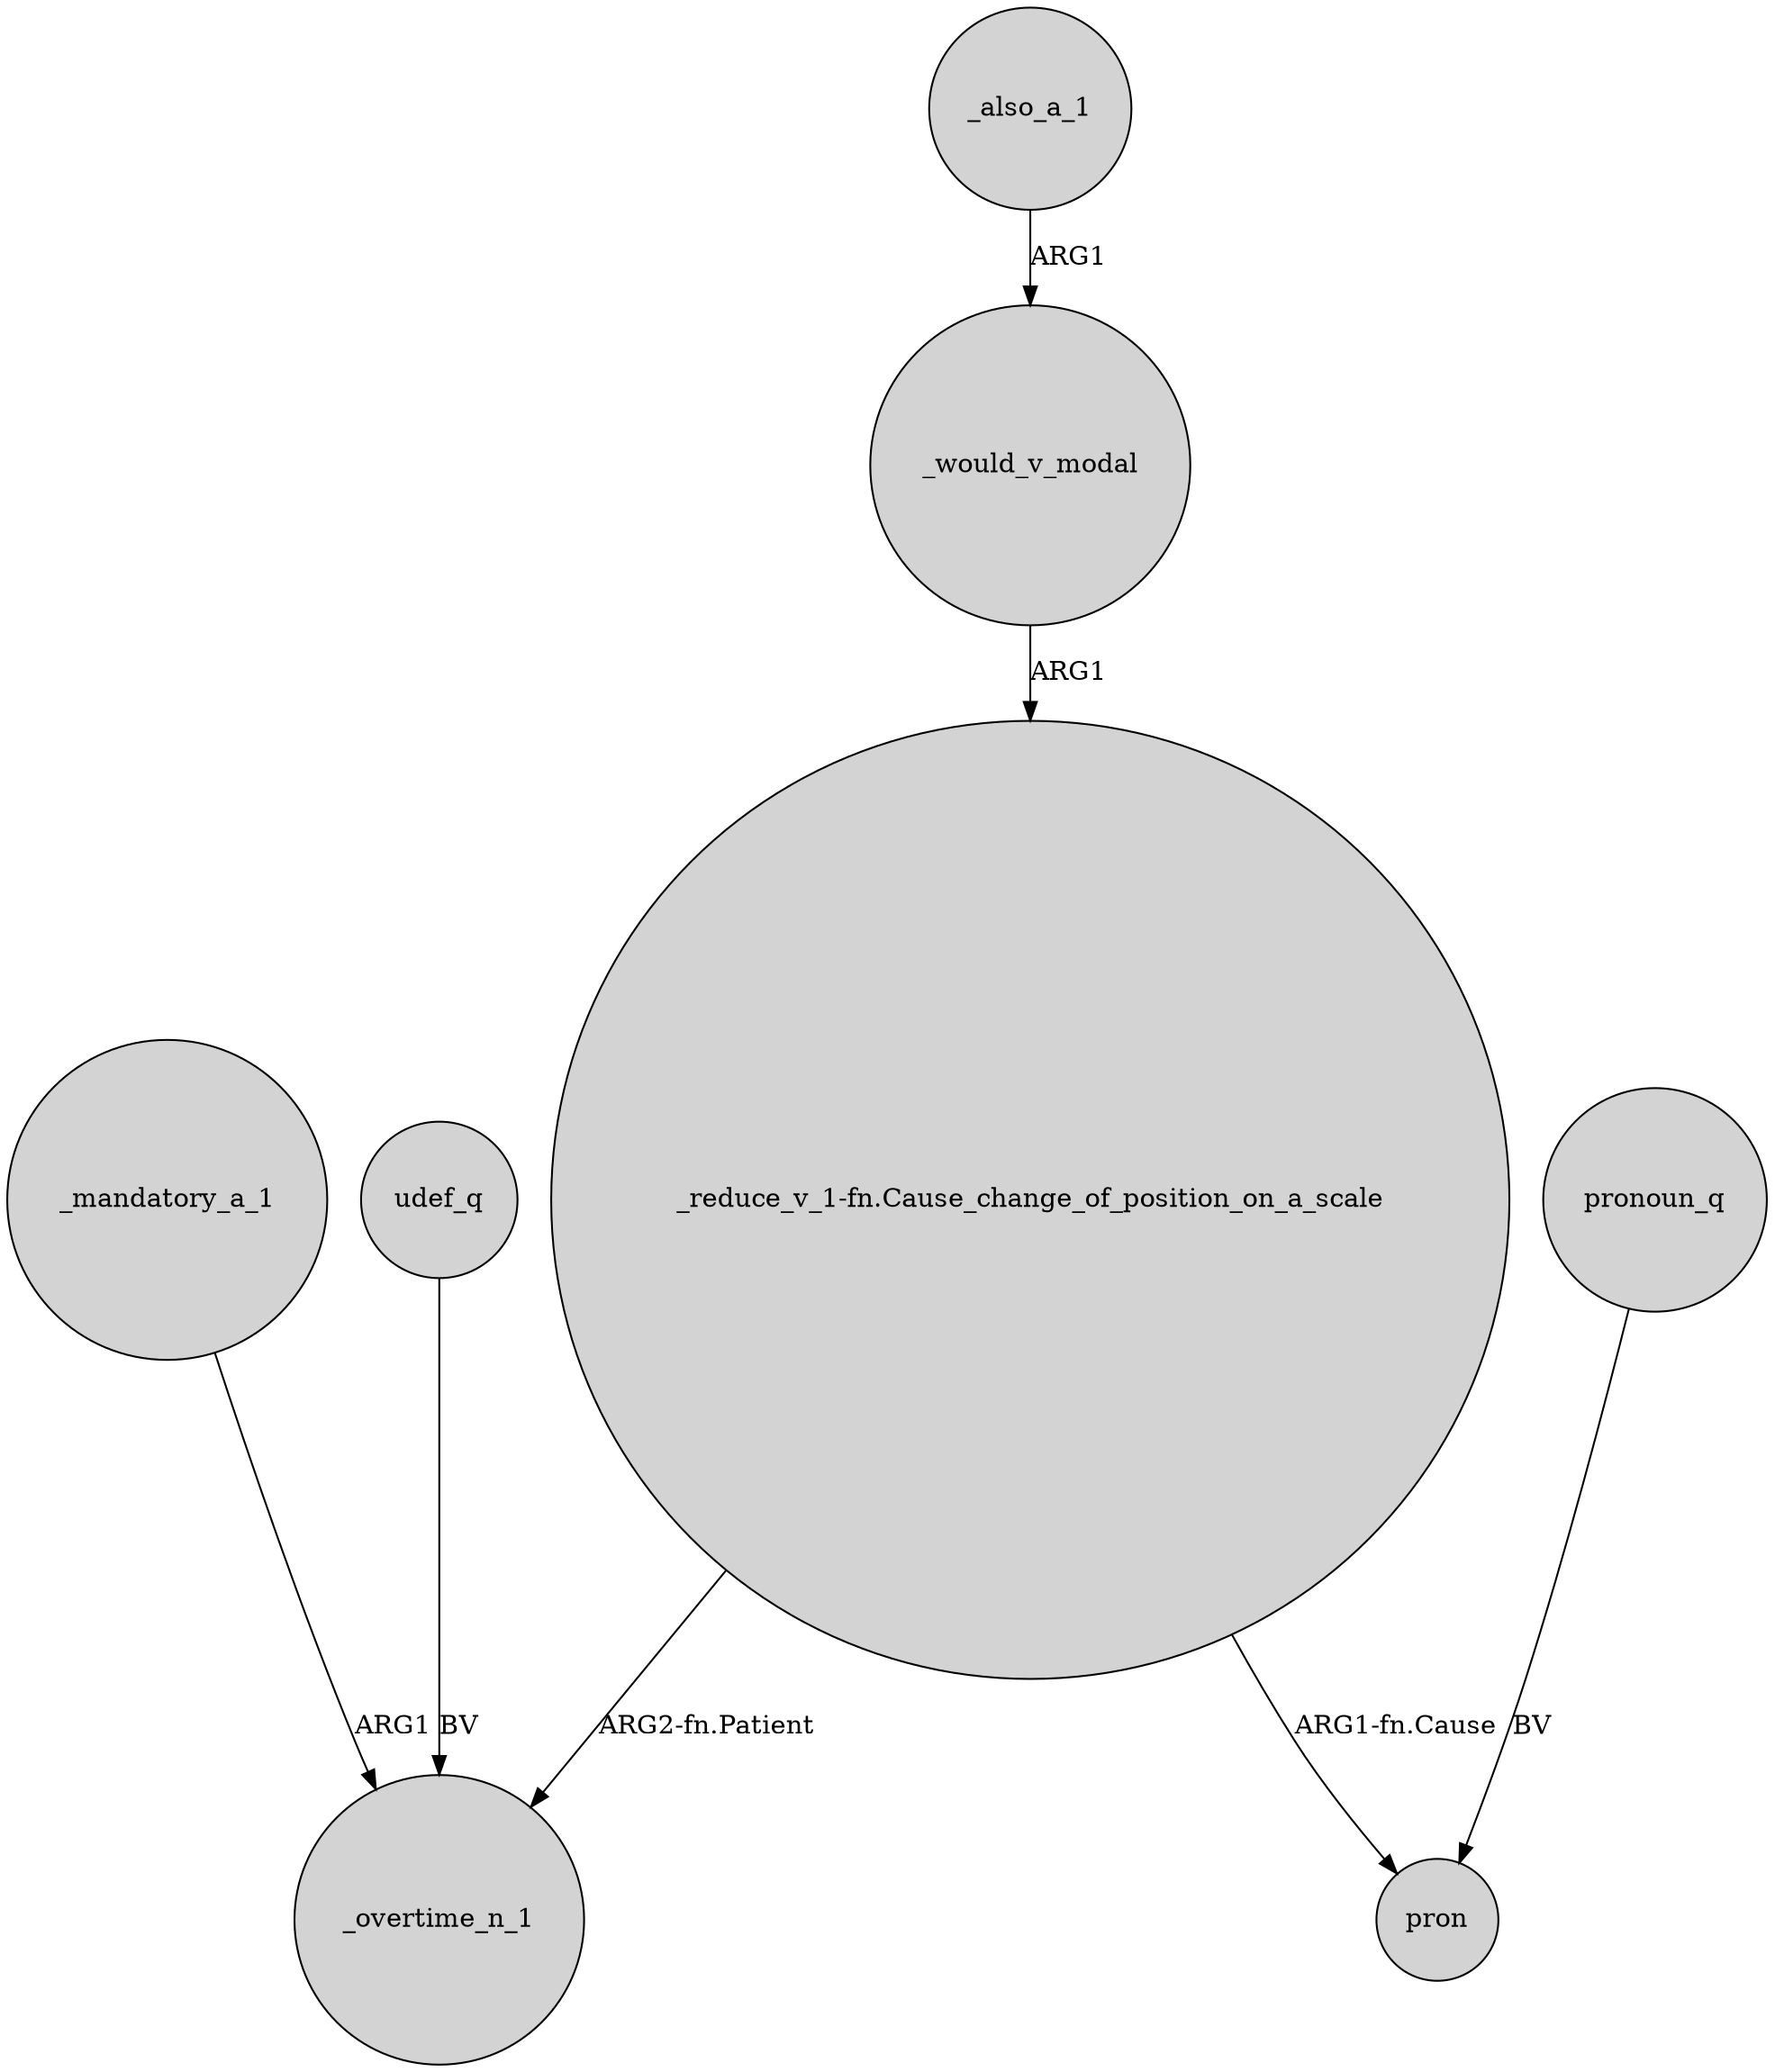 digraph {
	node [shape=circle style=filled]
	_also_a_1 -> _would_v_modal [label=ARG1]
	"_reduce_v_1-fn.Cause_change_of_position_on_a_scale" -> _overtime_n_1 [label="ARG2-fn.Patient"]
	pronoun_q -> pron [label=BV]
	_would_v_modal -> "_reduce_v_1-fn.Cause_change_of_position_on_a_scale" [label=ARG1]
	_mandatory_a_1 -> _overtime_n_1 [label=ARG1]
	udef_q -> _overtime_n_1 [label=BV]
	"_reduce_v_1-fn.Cause_change_of_position_on_a_scale" -> pron [label="ARG1-fn.Cause"]
}
